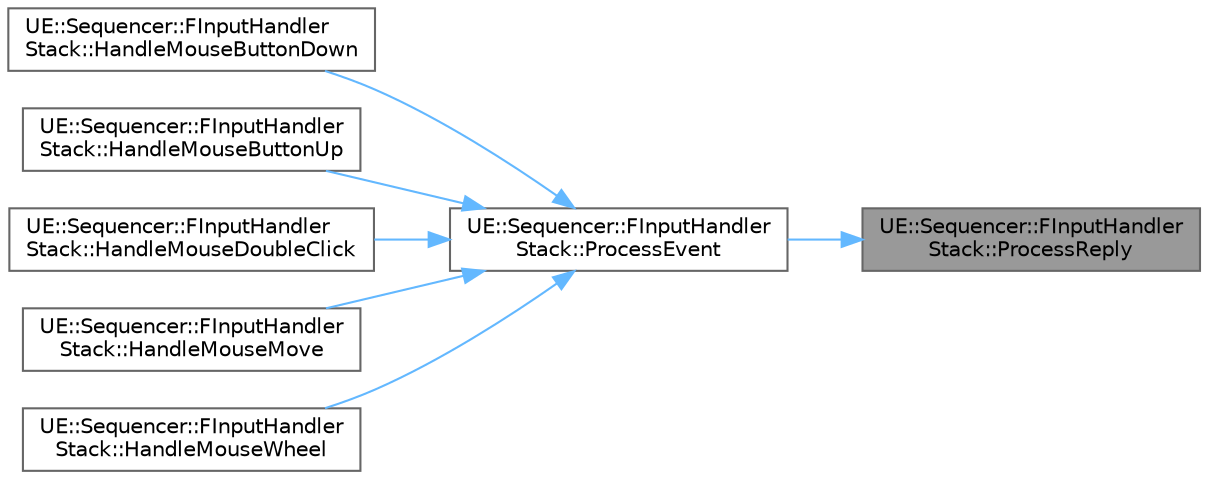 digraph "UE::Sequencer::FInputHandlerStack::ProcessReply"
{
 // INTERACTIVE_SVG=YES
 // LATEX_PDF_SIZE
  bgcolor="transparent";
  edge [fontname=Helvetica,fontsize=10,labelfontname=Helvetica,labelfontsize=10];
  node [fontname=Helvetica,fontsize=10,shape=box,height=0.2,width=0.4];
  rankdir="RL";
  Node1 [id="Node000001",label="UE::Sequencer::FInputHandler\lStack::ProcessReply",height=0.2,width=0.4,color="gray40", fillcolor="grey60", style="filled", fontcolor="black",tooltip=" "];
  Node1 -> Node2 [id="edge1_Node000001_Node000002",dir="back",color="steelblue1",style="solid",tooltip=" "];
  Node2 [id="Node000002",label="UE::Sequencer::FInputHandler\lStack::ProcessEvent",height=0.2,width=0.4,color="grey40", fillcolor="white", style="filled",URL="$de/d48/classUE_1_1Sequencer_1_1FInputHandlerStack.html#a4e660ff61e24d678351df39031725932",tooltip=" "];
  Node2 -> Node3 [id="edge2_Node000002_Node000003",dir="back",color="steelblue1",style="solid",tooltip=" "];
  Node3 [id="Node000003",label="UE::Sequencer::FInputHandler\lStack::HandleMouseButtonDown",height=0.2,width=0.4,color="grey40", fillcolor="white", style="filled",URL="$de/d48/classUE_1_1Sequencer_1_1FInputHandlerStack.html#a0a9657b8189dece2ba85a22a2913a032",tooltip="Handle a mouse down."];
  Node2 -> Node4 [id="edge3_Node000002_Node000004",dir="back",color="steelblue1",style="solid",tooltip=" "];
  Node4 [id="Node000004",label="UE::Sequencer::FInputHandler\lStack::HandleMouseButtonUp",height=0.2,width=0.4,color="grey40", fillcolor="white", style="filled",URL="$de/d48/classUE_1_1Sequencer_1_1FInputHandlerStack.html#a77de1d1e6a6340a2f7efe394f5db1d46",tooltip="Handle a mouse up."];
  Node2 -> Node5 [id="edge4_Node000002_Node000005",dir="back",color="steelblue1",style="solid",tooltip=" "];
  Node5 [id="Node000005",label="UE::Sequencer::FInputHandler\lStack::HandleMouseDoubleClick",height=0.2,width=0.4,color="grey40", fillcolor="white", style="filled",URL="$de/d48/classUE_1_1Sequencer_1_1FInputHandlerStack.html#ad0b7243a4506349b07fdfbdd3d06019c",tooltip="Handle a mouse double click."];
  Node2 -> Node6 [id="edge5_Node000002_Node000006",dir="back",color="steelblue1",style="solid",tooltip=" "];
  Node6 [id="Node000006",label="UE::Sequencer::FInputHandler\lStack::HandleMouseMove",height=0.2,width=0.4,color="grey40", fillcolor="white", style="filled",URL="$de/d48/classUE_1_1Sequencer_1_1FInputHandlerStack.html#a642d925ac787fe9029b6bc0b51a01f42",tooltip="Handle a mouse move."];
  Node2 -> Node7 [id="edge6_Node000002_Node000007",dir="back",color="steelblue1",style="solid",tooltip=" "];
  Node7 [id="Node000007",label="UE::Sequencer::FInputHandler\lStack::HandleMouseWheel",height=0.2,width=0.4,color="grey40", fillcolor="white", style="filled",URL="$de/d48/classUE_1_1Sequencer_1_1FInputHandlerStack.html#a6beb8051f09e04f3619550b490f0340b",tooltip="Handle a mouse wheel."];
}
